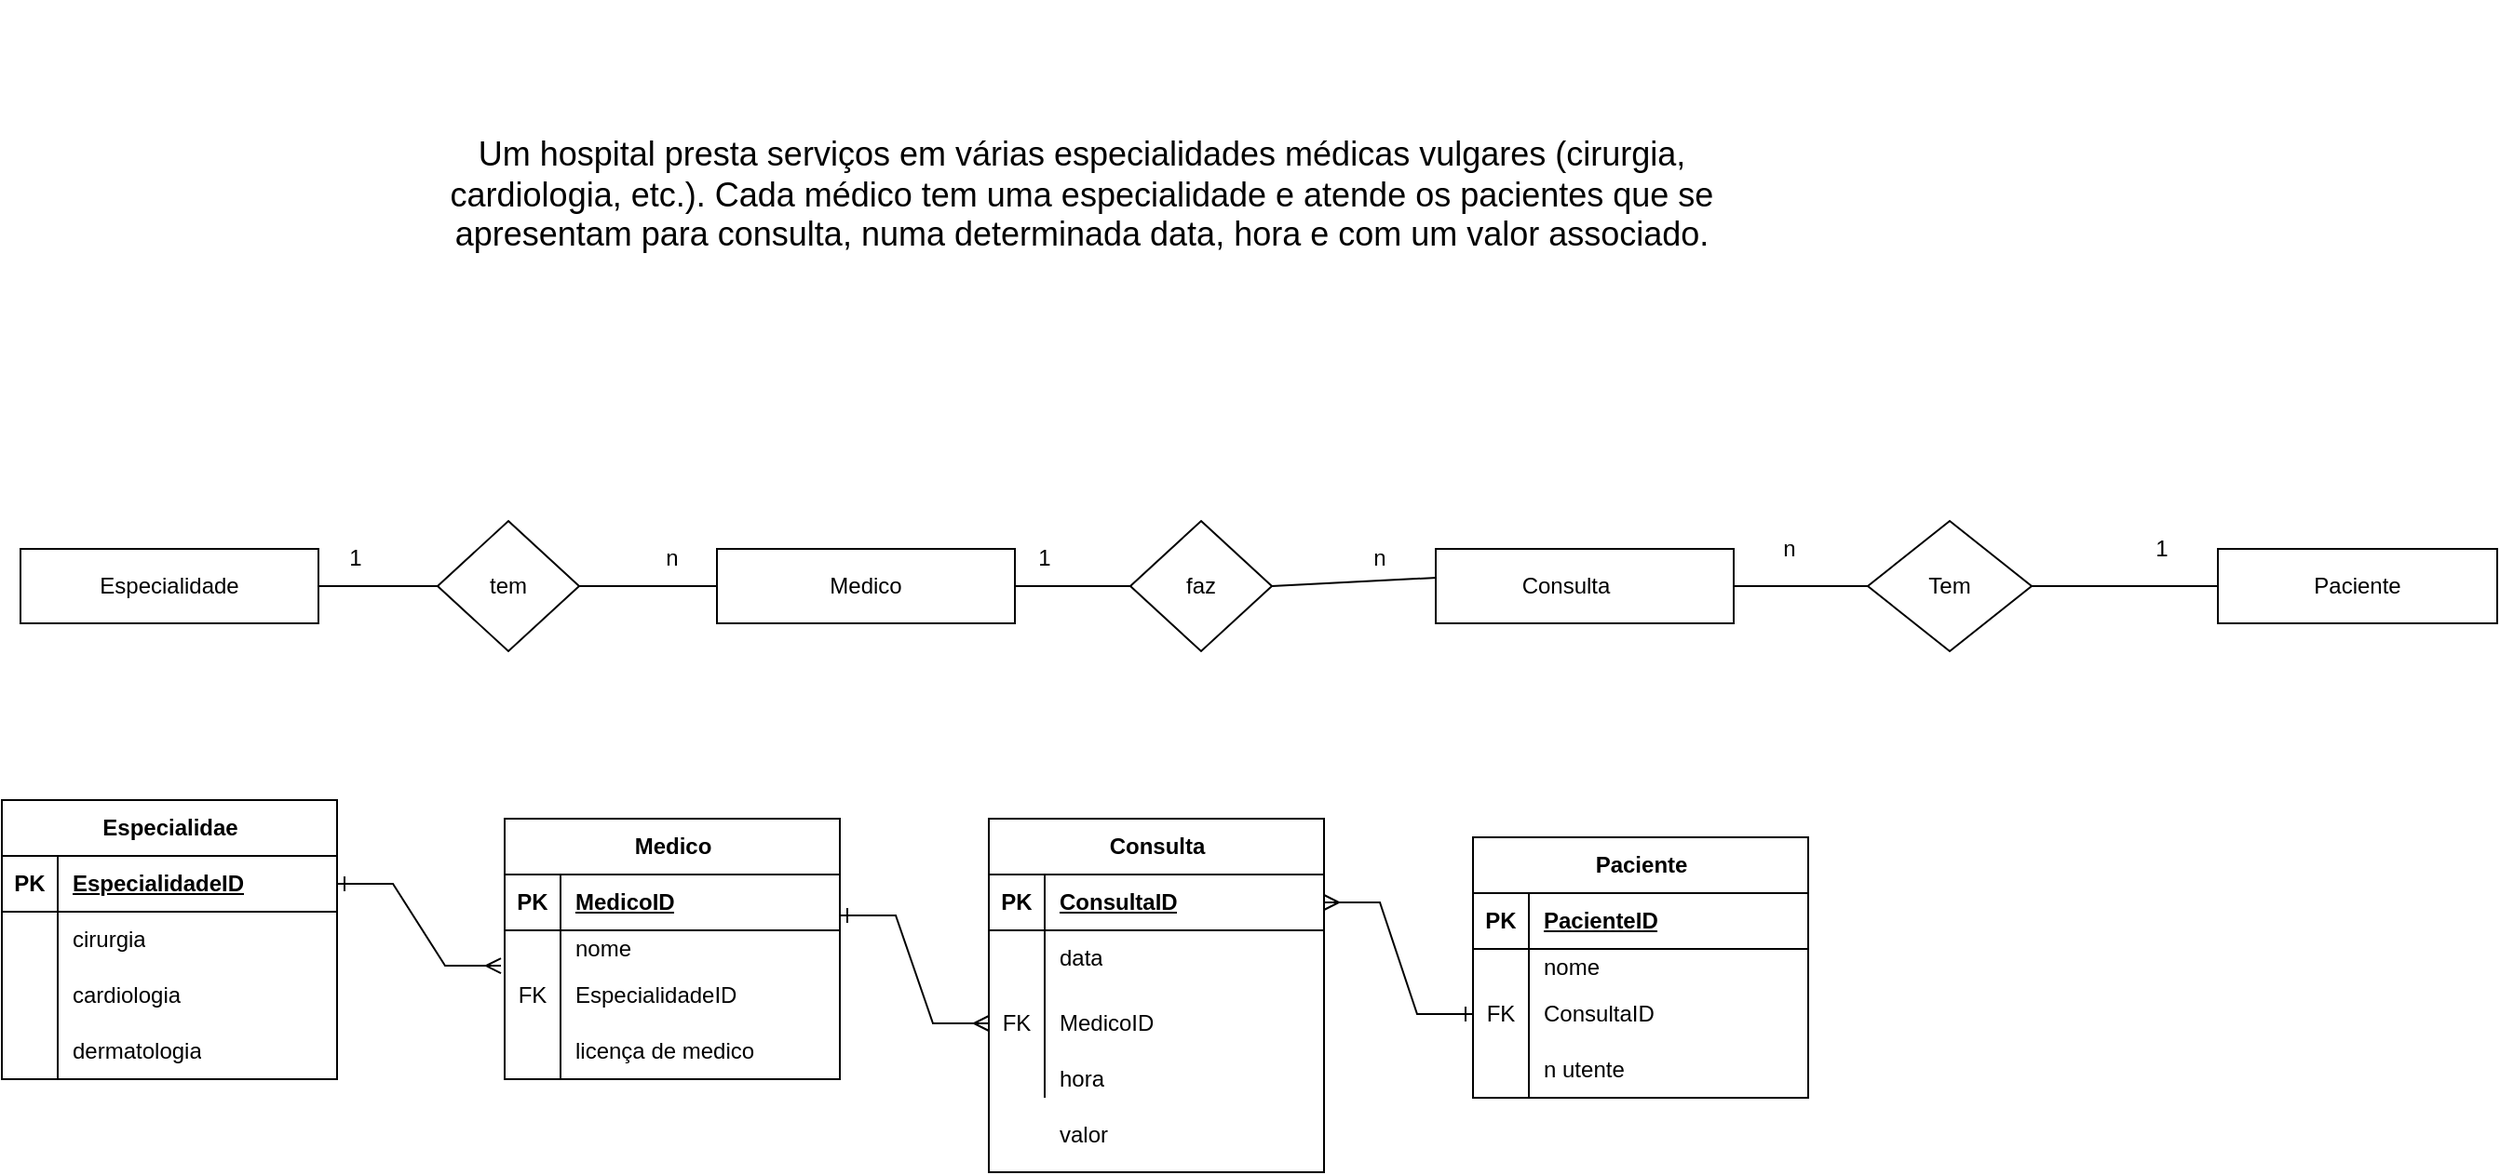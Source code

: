 <mxfile version="22.0.8" type="device">
  <diagram name="Página-1" id="rmaNzxS0oc0_9FTPBOmj">
    <mxGraphModel dx="1834" dy="1156" grid="1" gridSize="10" guides="1" tooltips="1" connect="1" arrows="1" fold="1" page="0" pageScale="1" pageWidth="827" pageHeight="1169" math="0" shadow="0">
      <root>
        <mxCell id="0" />
        <mxCell id="1" parent="0" />
        <mxCell id="kkn1UCmaTB8bPOKol1aY-2" value="" style="rounded=0;whiteSpace=wrap;html=1;" parent="1" vertex="1">
          <mxGeometry x="-110" y="155" width="160" height="40" as="geometry" />
        </mxCell>
        <mxCell id="kkn1UCmaTB8bPOKol1aY-29" value="1" style="text;html=1;strokeColor=none;fillColor=none;align=center;verticalAlign=middle;whiteSpace=wrap;rounded=0;" parent="1" vertex="1">
          <mxGeometry x="40" y="145" width="60" height="30" as="geometry" />
        </mxCell>
        <mxCell id="kkn1UCmaTB8bPOKol1aY-31" value="1" style="text;html=1;strokeColor=none;fillColor=none;align=center;verticalAlign=middle;whiteSpace=wrap;rounded=0;" parent="1" vertex="1">
          <mxGeometry x="410" y="145" width="60" height="30" as="geometry" />
        </mxCell>
        <mxCell id="kkn1UCmaTB8bPOKol1aY-32" value="n" style="text;html=1;strokeColor=none;fillColor=none;align=center;verticalAlign=middle;whiteSpace=wrap;rounded=0;" parent="1" vertex="1">
          <mxGeometry x="210" y="145" width="60" height="30" as="geometry" />
        </mxCell>
        <mxCell id="0GCb4TJeZC1cjcMG3-eP-11" value="" style="rounded=0;whiteSpace=wrap;html=1;" parent="1" vertex="1">
          <mxGeometry x="264" y="155" width="160" height="40" as="geometry" />
        </mxCell>
        <mxCell id="kkn1UCmaTB8bPOKol1aY-15" value="Especialidade" style="text;html=1;strokeColor=none;fillColor=none;align=center;verticalAlign=middle;whiteSpace=wrap;rounded=0;" parent="1" vertex="1">
          <mxGeometry x="-60" y="160" width="60" height="30" as="geometry" />
        </mxCell>
        <mxCell id="0GCb4TJeZC1cjcMG3-eP-17" value="" style="endArrow=none;html=1;rounded=0;exitX=1;exitY=0.5;exitDx=0;exitDy=0;entryX=0;entryY=0.5;entryDx=0;entryDy=0;" parent="1" source="kkn1UCmaTB8bPOKol1aY-2" target="VTvDLO4h_uAtjMgpiV9B-4" edge="1">
          <mxGeometry width="50" height="50" relative="1" as="geometry">
            <mxPoint x="200" y="230" as="sourcePoint" />
            <mxPoint x="254" y="180" as="targetPoint" />
          </mxGeometry>
        </mxCell>
        <mxCell id="0GCb4TJeZC1cjcMG3-eP-20" value="" style="endArrow=none;html=1;rounded=0;exitX=1;exitY=0.5;exitDx=0;exitDy=0;entryX=0;entryY=0.5;entryDx=0;entryDy=0;" parent="1" source="0GCb4TJeZC1cjcMG3-eP-11" target="VTvDLO4h_uAtjMgpiV9B-3" edge="1">
          <mxGeometry width="50" height="50" relative="1" as="geometry">
            <mxPoint x="550" y="180" as="sourcePoint" />
            <mxPoint x="614" y="185" as="targetPoint" />
          </mxGeometry>
        </mxCell>
        <mxCell id="0GCb4TJeZC1cjcMG3-eP-21" value="" style="endArrow=none;html=1;rounded=0;exitX=1;exitY=0.5;exitDx=0;exitDy=0;" parent="1" source="VTvDLO4h_uAtjMgpiV9B-3" edge="1">
          <mxGeometry width="50" height="50" relative="1" as="geometry">
            <mxPoint x="680" y="180" as="sourcePoint" />
            <mxPoint x="660" y="170" as="targetPoint" />
          </mxGeometry>
        </mxCell>
        <mxCell id="0GCb4TJeZC1cjcMG3-eP-22" value="n" style="text;html=1;strokeColor=none;fillColor=none;align=center;verticalAlign=middle;whiteSpace=wrap;rounded=0;" parent="1" vertex="1">
          <mxGeometry x="590" y="145" width="60" height="30" as="geometry" />
        </mxCell>
        <mxCell id="0GCb4TJeZC1cjcMG3-eP-23" value="&lt;font style=&quot;font-size: 18px;&quot;&gt;Um &lt;span class=&quot;fontstyle2&quot;&gt;hospital &lt;/span&gt;&lt;span class=&quot;fontstyle0&quot;&gt;presta serviços em várias especialidades médicas vulgares (cirurgia, cardiologia, etc.). Cada médico tem uma especialidade e atende os pacientes que se apresentam para consulta, numa determinada data, hora e com um valor associado.&lt;/span&gt;&lt;/font&gt; &lt;br/&gt;" style="text;html=1;strokeColor=none;fillColor=none;align=center;verticalAlign=middle;whiteSpace=wrap;rounded=0;" parent="1" vertex="1">
          <mxGeometry x="90" y="-140" width="740" height="210" as="geometry" />
        </mxCell>
        <mxCell id="0GCb4TJeZC1cjcMG3-eP-33" value="" style="rounded=0;whiteSpace=wrap;html=1;" parent="1" vertex="1">
          <mxGeometry x="650" y="155" width="160" height="40" as="geometry" />
        </mxCell>
        <mxCell id="kkn1UCmaTB8bPOKol1aY-16" value="Medico" style="text;html=1;strokeColor=none;fillColor=none;align=center;verticalAlign=middle;whiteSpace=wrap;rounded=0;" parent="1" vertex="1">
          <mxGeometry x="314" y="160" width="60" height="30" as="geometry" />
        </mxCell>
        <mxCell id="0GCb4TJeZC1cjcMG3-eP-35" value="Consulta" style="text;html=1;strokeColor=none;fillColor=none;align=center;verticalAlign=middle;whiteSpace=wrap;rounded=0;" parent="1" vertex="1">
          <mxGeometry x="690" y="160" width="60" height="30" as="geometry" />
        </mxCell>
        <mxCell id="0GCb4TJeZC1cjcMG3-eP-36" value="" style="endArrow=none;html=1;rounded=0;exitX=1;exitY=0.5;exitDx=0;exitDy=0;" parent="1" source="VTvDLO4h_uAtjMgpiV9B-4" target="0GCb4TJeZC1cjcMG3-eP-11" edge="1">
          <mxGeometry width="50" height="50" relative="1" as="geometry">
            <mxPoint x="320" y="179.5" as="sourcePoint" />
            <mxPoint x="384" y="179.5" as="targetPoint" />
          </mxGeometry>
        </mxCell>
        <mxCell id="5Ydxclptu6DeDRjARc6S-1" value="" style="rounded=0;whiteSpace=wrap;html=1;" parent="1" vertex="1">
          <mxGeometry x="1070" y="155" width="150" height="40" as="geometry" />
        </mxCell>
        <mxCell id="VTvDLO4h_uAtjMgpiV9B-2" value="Tem" style="rhombus;whiteSpace=wrap;html=1;" parent="1" vertex="1">
          <mxGeometry x="882" y="140" width="88" height="70" as="geometry" />
        </mxCell>
        <mxCell id="VTvDLO4h_uAtjMgpiV9B-3" value="faz" style="rhombus;whiteSpace=wrap;html=1;" parent="1" vertex="1">
          <mxGeometry x="486" y="140" width="76" height="70" as="geometry" />
        </mxCell>
        <mxCell id="VTvDLO4h_uAtjMgpiV9B-4" value="tem" style="rhombus;whiteSpace=wrap;html=1;" parent="1" vertex="1">
          <mxGeometry x="114" y="140" width="76" height="70" as="geometry" />
        </mxCell>
        <mxCell id="VTvDLO4h_uAtjMgpiV9B-6" value="" style="endArrow=none;html=1;rounded=0;exitX=0;exitY=0.5;exitDx=0;exitDy=0;entryX=1;entryY=0.5;entryDx=0;entryDy=0;" parent="1" source="VTvDLO4h_uAtjMgpiV9B-2" target="0GCb4TJeZC1cjcMG3-eP-33" edge="1">
          <mxGeometry width="50" height="50" relative="1" as="geometry">
            <mxPoint x="432" y="250" as="sourcePoint" />
            <mxPoint x="482" y="200" as="targetPoint" />
          </mxGeometry>
        </mxCell>
        <mxCell id="VTvDLO4h_uAtjMgpiV9B-8" value="" style="endArrow=none;html=1;rounded=0;exitX=0;exitY=0.5;exitDx=0;exitDy=0;entryX=1;entryY=0.5;entryDx=0;entryDy=0;" parent="1" source="5Ydxclptu6DeDRjARc6S-1" target="VTvDLO4h_uAtjMgpiV9B-2" edge="1">
          <mxGeometry width="50" height="50" relative="1" as="geometry">
            <mxPoint x="440" y="390" as="sourcePoint" />
            <mxPoint x="490" y="340" as="targetPoint" />
          </mxGeometry>
        </mxCell>
        <mxCell id="VTvDLO4h_uAtjMgpiV9B-9" value="Paciente" style="text;html=1;strokeColor=none;fillColor=none;align=center;verticalAlign=middle;whiteSpace=wrap;rounded=0;" parent="1" vertex="1">
          <mxGeometry x="1077" y="160" width="136" height="30" as="geometry" />
        </mxCell>
        <mxCell id="VTvDLO4h_uAtjMgpiV9B-10" value="Especialidae" style="shape=table;startSize=30;container=1;collapsible=1;childLayout=tableLayout;fixedRows=1;rowLines=0;fontStyle=1;align=center;resizeLast=1;html=1;" parent="1" vertex="1">
          <mxGeometry x="-120" y="290" width="180" height="150" as="geometry" />
        </mxCell>
        <mxCell id="VTvDLO4h_uAtjMgpiV9B-11" value="" style="shape=tableRow;horizontal=0;startSize=0;swimlaneHead=0;swimlaneBody=0;fillColor=none;collapsible=0;dropTarget=0;points=[[0,0.5],[1,0.5]];portConstraint=eastwest;top=0;left=0;right=0;bottom=1;" parent="VTvDLO4h_uAtjMgpiV9B-10" vertex="1">
          <mxGeometry y="30" width="180" height="30" as="geometry" />
        </mxCell>
        <mxCell id="VTvDLO4h_uAtjMgpiV9B-12" value="PK" style="shape=partialRectangle;connectable=0;fillColor=none;top=0;left=0;bottom=0;right=0;fontStyle=1;overflow=hidden;whiteSpace=wrap;html=1;" parent="VTvDLO4h_uAtjMgpiV9B-11" vertex="1">
          <mxGeometry width="30" height="30" as="geometry">
            <mxRectangle width="30" height="30" as="alternateBounds" />
          </mxGeometry>
        </mxCell>
        <mxCell id="VTvDLO4h_uAtjMgpiV9B-13" value="EspecialidadeID" style="shape=partialRectangle;connectable=0;fillColor=none;top=0;left=0;bottom=0;right=0;align=left;spacingLeft=6;fontStyle=5;overflow=hidden;whiteSpace=wrap;html=1;" parent="VTvDLO4h_uAtjMgpiV9B-11" vertex="1">
          <mxGeometry x="30" width="150" height="30" as="geometry">
            <mxRectangle width="150" height="30" as="alternateBounds" />
          </mxGeometry>
        </mxCell>
        <mxCell id="VTvDLO4h_uAtjMgpiV9B-14" value="" style="shape=tableRow;horizontal=0;startSize=0;swimlaneHead=0;swimlaneBody=0;fillColor=none;collapsible=0;dropTarget=0;points=[[0,0.5],[1,0.5]];portConstraint=eastwest;top=0;left=0;right=0;bottom=0;" parent="VTvDLO4h_uAtjMgpiV9B-10" vertex="1">
          <mxGeometry y="60" width="180" height="30" as="geometry" />
        </mxCell>
        <mxCell id="VTvDLO4h_uAtjMgpiV9B-15" value="" style="shape=partialRectangle;connectable=0;fillColor=none;top=0;left=0;bottom=0;right=0;editable=1;overflow=hidden;whiteSpace=wrap;html=1;" parent="VTvDLO4h_uAtjMgpiV9B-14" vertex="1">
          <mxGeometry width="30" height="30" as="geometry">
            <mxRectangle width="30" height="30" as="alternateBounds" />
          </mxGeometry>
        </mxCell>
        <mxCell id="VTvDLO4h_uAtjMgpiV9B-16" value="cirurgia" style="shape=partialRectangle;connectable=0;fillColor=none;top=0;left=0;bottom=0;right=0;align=left;spacingLeft=6;overflow=hidden;whiteSpace=wrap;html=1;" parent="VTvDLO4h_uAtjMgpiV9B-14" vertex="1">
          <mxGeometry x="30" width="150" height="30" as="geometry">
            <mxRectangle width="150" height="30" as="alternateBounds" />
          </mxGeometry>
        </mxCell>
        <mxCell id="VTvDLO4h_uAtjMgpiV9B-17" value="" style="shape=tableRow;horizontal=0;startSize=0;swimlaneHead=0;swimlaneBody=0;fillColor=none;collapsible=0;dropTarget=0;points=[[0,0.5],[1,0.5]];portConstraint=eastwest;top=0;left=0;right=0;bottom=0;" parent="VTvDLO4h_uAtjMgpiV9B-10" vertex="1">
          <mxGeometry y="90" width="180" height="30" as="geometry" />
        </mxCell>
        <mxCell id="VTvDLO4h_uAtjMgpiV9B-18" value="" style="shape=partialRectangle;connectable=0;fillColor=none;top=0;left=0;bottom=0;right=0;editable=1;overflow=hidden;whiteSpace=wrap;html=1;" parent="VTvDLO4h_uAtjMgpiV9B-17" vertex="1">
          <mxGeometry width="30" height="30" as="geometry">
            <mxRectangle width="30" height="30" as="alternateBounds" />
          </mxGeometry>
        </mxCell>
        <mxCell id="VTvDLO4h_uAtjMgpiV9B-19" value="cardiologia" style="shape=partialRectangle;connectable=0;fillColor=none;top=0;left=0;bottom=0;right=0;align=left;spacingLeft=6;overflow=hidden;whiteSpace=wrap;html=1;" parent="VTvDLO4h_uAtjMgpiV9B-17" vertex="1">
          <mxGeometry x="30" width="150" height="30" as="geometry">
            <mxRectangle width="150" height="30" as="alternateBounds" />
          </mxGeometry>
        </mxCell>
        <mxCell id="VTvDLO4h_uAtjMgpiV9B-20" value="" style="shape=tableRow;horizontal=0;startSize=0;swimlaneHead=0;swimlaneBody=0;fillColor=none;collapsible=0;dropTarget=0;points=[[0,0.5],[1,0.5]];portConstraint=eastwest;top=0;left=0;right=0;bottom=0;" parent="VTvDLO4h_uAtjMgpiV9B-10" vertex="1">
          <mxGeometry y="120" width="180" height="30" as="geometry" />
        </mxCell>
        <mxCell id="VTvDLO4h_uAtjMgpiV9B-21" value="" style="shape=partialRectangle;connectable=0;fillColor=none;top=0;left=0;bottom=0;right=0;editable=1;overflow=hidden;whiteSpace=wrap;html=1;" parent="VTvDLO4h_uAtjMgpiV9B-20" vertex="1">
          <mxGeometry width="30" height="30" as="geometry">
            <mxRectangle width="30" height="30" as="alternateBounds" />
          </mxGeometry>
        </mxCell>
        <mxCell id="VTvDLO4h_uAtjMgpiV9B-22" value="dermatologia" style="shape=partialRectangle;connectable=0;fillColor=none;top=0;left=0;bottom=0;right=0;align=left;spacingLeft=6;overflow=hidden;whiteSpace=wrap;html=1;" parent="VTvDLO4h_uAtjMgpiV9B-20" vertex="1">
          <mxGeometry x="30" width="150" height="30" as="geometry">
            <mxRectangle width="150" height="30" as="alternateBounds" />
          </mxGeometry>
        </mxCell>
        <mxCell id="VTvDLO4h_uAtjMgpiV9B-90" value="" style="edgeStyle=entityRelationEdgeStyle;fontSize=12;html=1;endArrow=ERone;endFill=1;rounded=0;startArrow=ERmany;startFill=0;entryX=1;entryY=0.5;entryDx=0;entryDy=0;exitX=-0.011;exitY=-0.033;exitDx=0;exitDy=0;exitPerimeter=0;" parent="1" source="VTvDLO4h_uAtjMgpiV9B-43" target="VTvDLO4h_uAtjMgpiV9B-11" edge="1">
          <mxGeometry width="100" height="100" relative="1" as="geometry">
            <mxPoint x="204" y="395" as="sourcePoint" />
            <mxPoint x="200" y="330" as="targetPoint" />
          </mxGeometry>
        </mxCell>
        <mxCell id="VTvDLO4h_uAtjMgpiV9B-94" value="" style="edgeStyle=entityRelationEdgeStyle;fontSize=12;html=1;endArrow=ERmany;startArrow=ERone;rounded=0;startFill=0;entryX=0;entryY=0.5;entryDx=0;entryDy=0;exitX=1;exitY=0.733;exitDx=0;exitDy=0;exitPerimeter=0;" parent="1" source="VTvDLO4h_uAtjMgpiV9B-37" target="VTvDLO4h_uAtjMgpiV9B-56" edge="1">
          <mxGeometry width="100" height="100" relative="1" as="geometry">
            <mxPoint x="250" y="580" as="sourcePoint" />
            <mxPoint x="430" y="375" as="targetPoint" />
            <Array as="points">
              <mxPoint x="340" y="520" />
              <mxPoint x="510" y="530" />
              <mxPoint x="330" y="490" />
              <mxPoint x="420" y="500" />
            </Array>
          </mxGeometry>
        </mxCell>
        <mxCell id="VTvDLO4h_uAtjMgpiV9B-112" value="n" style="text;html=1;strokeColor=none;fillColor=none;align=center;verticalAlign=middle;whiteSpace=wrap;rounded=0;" parent="1" vertex="1">
          <mxGeometry x="810" y="140" width="60" height="30" as="geometry" />
        </mxCell>
        <mxCell id="VTvDLO4h_uAtjMgpiV9B-113" value="1" style="text;html=1;strokeColor=none;fillColor=none;align=center;verticalAlign=middle;whiteSpace=wrap;rounded=0;" parent="1" vertex="1">
          <mxGeometry x="1010" y="140" width="60" height="30" as="geometry" />
        </mxCell>
        <mxCell id="VTvDLO4h_uAtjMgpiV9B-127" value="" style="edgeStyle=entityRelationEdgeStyle;fontSize=12;html=1;endArrow=ERmany;startArrow=ERone;rounded=0;startFill=0;entryX=1;entryY=0.5;entryDx=0;entryDy=0;" parent="1" source="VTvDLO4h_uAtjMgpiV9B-121" target="VTvDLO4h_uAtjMgpiV9B-50" edge="1">
          <mxGeometry width="100" height="100" relative="1" as="geometry">
            <mxPoint x="1096" y="637" as="sourcePoint" />
            <mxPoint x="990" y="560" as="targetPoint" />
          </mxGeometry>
        </mxCell>
        <mxCell id="VTvDLO4h_uAtjMgpiV9B-36" value="Medico" style="shape=table;startSize=30;container=1;collapsible=1;childLayout=tableLayout;fixedRows=1;rowLines=0;fontStyle=1;align=center;resizeLast=1;html=1;" parent="1" vertex="1">
          <mxGeometry x="150" y="300" width="180" height="140" as="geometry" />
        </mxCell>
        <mxCell id="VTvDLO4h_uAtjMgpiV9B-37" value="" style="shape=tableRow;horizontal=0;startSize=0;swimlaneHead=0;swimlaneBody=0;fillColor=none;collapsible=0;dropTarget=0;points=[[0,0.5],[1,0.5]];portConstraint=eastwest;top=0;left=0;right=0;bottom=1;" parent="VTvDLO4h_uAtjMgpiV9B-36" vertex="1">
          <mxGeometry y="30" width="180" height="30" as="geometry" />
        </mxCell>
        <mxCell id="VTvDLO4h_uAtjMgpiV9B-38" value="PK" style="shape=partialRectangle;connectable=0;fillColor=none;top=0;left=0;bottom=0;right=0;fontStyle=1;overflow=hidden;whiteSpace=wrap;html=1;" parent="VTvDLO4h_uAtjMgpiV9B-37" vertex="1">
          <mxGeometry width="30" height="30" as="geometry">
            <mxRectangle width="30" height="30" as="alternateBounds" />
          </mxGeometry>
        </mxCell>
        <mxCell id="VTvDLO4h_uAtjMgpiV9B-39" value="MedicoID" style="shape=partialRectangle;connectable=0;fillColor=none;top=0;left=0;bottom=0;right=0;align=left;spacingLeft=6;fontStyle=5;overflow=hidden;whiteSpace=wrap;html=1;" parent="VTvDLO4h_uAtjMgpiV9B-37" vertex="1">
          <mxGeometry x="30" width="150" height="30" as="geometry">
            <mxRectangle width="150" height="30" as="alternateBounds" />
          </mxGeometry>
        </mxCell>
        <mxCell id="VTvDLO4h_uAtjMgpiV9B-40" value="" style="shape=tableRow;horizontal=0;startSize=0;swimlaneHead=0;swimlaneBody=0;fillColor=none;collapsible=0;dropTarget=0;points=[[0,0.5],[1,0.5]];portConstraint=eastwest;top=0;left=0;right=0;bottom=0;" parent="VTvDLO4h_uAtjMgpiV9B-36" vertex="1">
          <mxGeometry y="60" width="180" height="20" as="geometry" />
        </mxCell>
        <mxCell id="VTvDLO4h_uAtjMgpiV9B-41" value="" style="shape=partialRectangle;connectable=0;fillColor=none;top=0;left=0;bottom=0;right=0;editable=1;overflow=hidden;whiteSpace=wrap;html=1;" parent="VTvDLO4h_uAtjMgpiV9B-40" vertex="1">
          <mxGeometry width="30" height="20" as="geometry">
            <mxRectangle width="30" height="20" as="alternateBounds" />
          </mxGeometry>
        </mxCell>
        <mxCell id="VTvDLO4h_uAtjMgpiV9B-42" value="nome" style="shape=partialRectangle;connectable=0;fillColor=none;top=0;left=0;bottom=0;right=0;align=left;spacingLeft=6;overflow=hidden;whiteSpace=wrap;html=1;" parent="VTvDLO4h_uAtjMgpiV9B-40" vertex="1">
          <mxGeometry x="30" width="150" height="20" as="geometry">
            <mxRectangle width="150" height="20" as="alternateBounds" />
          </mxGeometry>
        </mxCell>
        <mxCell id="VTvDLO4h_uAtjMgpiV9B-43" value="" style="shape=tableRow;horizontal=0;startSize=0;swimlaneHead=0;swimlaneBody=0;fillColor=none;collapsible=0;dropTarget=0;points=[[0,0.5],[1,0.5]];portConstraint=eastwest;top=0;left=0;right=0;bottom=0;" parent="VTvDLO4h_uAtjMgpiV9B-36" vertex="1">
          <mxGeometry y="80" width="180" height="30" as="geometry" />
        </mxCell>
        <mxCell id="VTvDLO4h_uAtjMgpiV9B-44" value="FK" style="shape=partialRectangle;connectable=0;fillColor=none;top=0;left=0;bottom=0;right=0;editable=1;overflow=hidden;whiteSpace=wrap;html=1;" parent="VTvDLO4h_uAtjMgpiV9B-43" vertex="1">
          <mxGeometry width="30" height="30" as="geometry">
            <mxRectangle width="30" height="30" as="alternateBounds" />
          </mxGeometry>
        </mxCell>
        <mxCell id="VTvDLO4h_uAtjMgpiV9B-45" value="EspecialidadeID" style="shape=partialRectangle;connectable=0;fillColor=none;top=0;left=0;bottom=0;right=0;align=left;spacingLeft=6;overflow=hidden;whiteSpace=wrap;html=1;" parent="VTvDLO4h_uAtjMgpiV9B-43" vertex="1">
          <mxGeometry x="30" width="150" height="30" as="geometry">
            <mxRectangle width="150" height="30" as="alternateBounds" />
          </mxGeometry>
        </mxCell>
        <mxCell id="VTvDLO4h_uAtjMgpiV9B-46" value="" style="shape=tableRow;horizontal=0;startSize=0;swimlaneHead=0;swimlaneBody=0;fillColor=none;collapsible=0;dropTarget=0;points=[[0,0.5],[1,0.5]];portConstraint=eastwest;top=0;left=0;right=0;bottom=0;" parent="VTvDLO4h_uAtjMgpiV9B-36" vertex="1">
          <mxGeometry y="110" width="180" height="30" as="geometry" />
        </mxCell>
        <mxCell id="VTvDLO4h_uAtjMgpiV9B-47" value="" style="shape=partialRectangle;connectable=0;fillColor=none;top=0;left=0;bottom=0;right=0;editable=1;overflow=hidden;whiteSpace=wrap;html=1;" parent="VTvDLO4h_uAtjMgpiV9B-46" vertex="1">
          <mxGeometry width="30" height="30" as="geometry">
            <mxRectangle width="30" height="30" as="alternateBounds" />
          </mxGeometry>
        </mxCell>
        <mxCell id="VTvDLO4h_uAtjMgpiV9B-48" value="licença de medico" style="shape=partialRectangle;connectable=0;fillColor=none;top=0;left=0;bottom=0;right=0;align=left;spacingLeft=6;overflow=hidden;whiteSpace=wrap;html=1;" parent="VTvDLO4h_uAtjMgpiV9B-46" vertex="1">
          <mxGeometry x="30" width="150" height="30" as="geometry">
            <mxRectangle width="150" height="30" as="alternateBounds" />
          </mxGeometry>
        </mxCell>
        <mxCell id="VTvDLO4h_uAtjMgpiV9B-114" value="Paciente" style="shape=table;startSize=30;container=1;collapsible=1;childLayout=tableLayout;fixedRows=1;rowLines=0;fontStyle=1;align=center;resizeLast=1;html=1;" parent="1" vertex="1">
          <mxGeometry x="670" y="310" width="180" height="140" as="geometry" />
        </mxCell>
        <mxCell id="VTvDLO4h_uAtjMgpiV9B-115" value="" style="shape=tableRow;horizontal=0;startSize=0;swimlaneHead=0;swimlaneBody=0;fillColor=none;collapsible=0;dropTarget=0;points=[[0,0.5],[1,0.5]];portConstraint=eastwest;top=0;left=0;right=0;bottom=1;" parent="VTvDLO4h_uAtjMgpiV9B-114" vertex="1">
          <mxGeometry y="30" width="180" height="30" as="geometry" />
        </mxCell>
        <mxCell id="VTvDLO4h_uAtjMgpiV9B-116" value="PK" style="shape=partialRectangle;connectable=0;fillColor=none;top=0;left=0;bottom=0;right=0;fontStyle=1;overflow=hidden;whiteSpace=wrap;html=1;" parent="VTvDLO4h_uAtjMgpiV9B-115" vertex="1">
          <mxGeometry width="30" height="30" as="geometry">
            <mxRectangle width="30" height="30" as="alternateBounds" />
          </mxGeometry>
        </mxCell>
        <mxCell id="VTvDLO4h_uAtjMgpiV9B-117" value="PacienteID" style="shape=partialRectangle;connectable=0;fillColor=none;top=0;left=0;bottom=0;right=0;align=left;spacingLeft=6;fontStyle=5;overflow=hidden;whiteSpace=wrap;html=1;" parent="VTvDLO4h_uAtjMgpiV9B-115" vertex="1">
          <mxGeometry x="30" width="150" height="30" as="geometry">
            <mxRectangle width="150" height="30" as="alternateBounds" />
          </mxGeometry>
        </mxCell>
        <mxCell id="VTvDLO4h_uAtjMgpiV9B-118" value="" style="shape=tableRow;horizontal=0;startSize=0;swimlaneHead=0;swimlaneBody=0;fillColor=none;collapsible=0;dropTarget=0;points=[[0,0.5],[1,0.5]];portConstraint=eastwest;top=0;left=0;right=0;bottom=0;" parent="VTvDLO4h_uAtjMgpiV9B-114" vertex="1">
          <mxGeometry y="60" width="180" height="20" as="geometry" />
        </mxCell>
        <mxCell id="VTvDLO4h_uAtjMgpiV9B-119" value="" style="shape=partialRectangle;connectable=0;fillColor=none;top=0;left=0;bottom=0;right=0;editable=1;overflow=hidden;whiteSpace=wrap;html=1;" parent="VTvDLO4h_uAtjMgpiV9B-118" vertex="1">
          <mxGeometry width="30" height="20" as="geometry">
            <mxRectangle width="30" height="20" as="alternateBounds" />
          </mxGeometry>
        </mxCell>
        <mxCell id="VTvDLO4h_uAtjMgpiV9B-120" value="nome" style="shape=partialRectangle;connectable=0;fillColor=none;top=0;left=0;bottom=0;right=0;align=left;spacingLeft=6;overflow=hidden;whiteSpace=wrap;html=1;" parent="VTvDLO4h_uAtjMgpiV9B-118" vertex="1">
          <mxGeometry x="30" width="150" height="20" as="geometry">
            <mxRectangle width="150" height="20" as="alternateBounds" />
          </mxGeometry>
        </mxCell>
        <mxCell id="VTvDLO4h_uAtjMgpiV9B-121" value="" style="shape=tableRow;horizontal=0;startSize=0;swimlaneHead=0;swimlaneBody=0;fillColor=none;collapsible=0;dropTarget=0;points=[[0,0.5],[1,0.5]];portConstraint=eastwest;top=0;left=0;right=0;bottom=0;" parent="VTvDLO4h_uAtjMgpiV9B-114" vertex="1">
          <mxGeometry y="80" width="180" height="30" as="geometry" />
        </mxCell>
        <mxCell id="VTvDLO4h_uAtjMgpiV9B-122" value="FK" style="shape=partialRectangle;connectable=0;fillColor=none;top=0;left=0;bottom=0;right=0;editable=1;overflow=hidden;whiteSpace=wrap;html=1;" parent="VTvDLO4h_uAtjMgpiV9B-121" vertex="1">
          <mxGeometry width="30" height="30" as="geometry">
            <mxRectangle width="30" height="30" as="alternateBounds" />
          </mxGeometry>
        </mxCell>
        <mxCell id="VTvDLO4h_uAtjMgpiV9B-123" value="ConsultaID" style="shape=partialRectangle;connectable=0;fillColor=none;top=0;left=0;bottom=0;right=0;align=left;spacingLeft=6;overflow=hidden;whiteSpace=wrap;html=1;" parent="VTvDLO4h_uAtjMgpiV9B-121" vertex="1">
          <mxGeometry x="30" width="150" height="30" as="geometry">
            <mxRectangle width="150" height="30" as="alternateBounds" />
          </mxGeometry>
        </mxCell>
        <mxCell id="VTvDLO4h_uAtjMgpiV9B-124" value="" style="shape=tableRow;horizontal=0;startSize=0;swimlaneHead=0;swimlaneBody=0;fillColor=none;collapsible=0;dropTarget=0;points=[[0,0.5],[1,0.5]];portConstraint=eastwest;top=0;left=0;right=0;bottom=0;" parent="VTvDLO4h_uAtjMgpiV9B-114" vertex="1">
          <mxGeometry y="110" width="180" height="30" as="geometry" />
        </mxCell>
        <mxCell id="VTvDLO4h_uAtjMgpiV9B-125" value="" style="shape=partialRectangle;connectable=0;fillColor=none;top=0;left=0;bottom=0;right=0;editable=1;overflow=hidden;whiteSpace=wrap;html=1;" parent="VTvDLO4h_uAtjMgpiV9B-124" vertex="1">
          <mxGeometry width="30" height="30" as="geometry">
            <mxRectangle width="30" height="30" as="alternateBounds" />
          </mxGeometry>
        </mxCell>
        <mxCell id="VTvDLO4h_uAtjMgpiV9B-126" value="n utente" style="shape=partialRectangle;connectable=0;fillColor=none;top=0;left=0;bottom=0;right=0;align=left;spacingLeft=6;overflow=hidden;whiteSpace=wrap;html=1;" parent="VTvDLO4h_uAtjMgpiV9B-124" vertex="1">
          <mxGeometry x="30" width="150" height="30" as="geometry">
            <mxRectangle width="150" height="30" as="alternateBounds" />
          </mxGeometry>
        </mxCell>
        <mxCell id="VTvDLO4h_uAtjMgpiV9B-49" value="Consulta&lt;br&gt;" style="shape=table;startSize=30;container=1;collapsible=1;childLayout=tableLayout;fixedRows=1;rowLines=0;fontStyle=1;align=center;resizeLast=1;html=1;" parent="1" vertex="1">
          <mxGeometry x="410" y="300" width="180" height="190" as="geometry" />
        </mxCell>
        <mxCell id="VTvDLO4h_uAtjMgpiV9B-50" value="" style="shape=tableRow;horizontal=0;startSize=0;swimlaneHead=0;swimlaneBody=0;fillColor=none;collapsible=0;dropTarget=0;points=[[0,0.5],[1,0.5]];portConstraint=eastwest;top=0;left=0;right=0;bottom=1;" parent="VTvDLO4h_uAtjMgpiV9B-49" vertex="1">
          <mxGeometry y="30" width="180" height="30" as="geometry" />
        </mxCell>
        <mxCell id="VTvDLO4h_uAtjMgpiV9B-51" value="PK" style="shape=partialRectangle;connectable=0;fillColor=none;top=0;left=0;bottom=0;right=0;fontStyle=1;overflow=hidden;whiteSpace=wrap;html=1;" parent="VTvDLO4h_uAtjMgpiV9B-50" vertex="1">
          <mxGeometry width="30" height="30" as="geometry">
            <mxRectangle width="30" height="30" as="alternateBounds" />
          </mxGeometry>
        </mxCell>
        <mxCell id="VTvDLO4h_uAtjMgpiV9B-52" value="ConsultaID" style="shape=partialRectangle;connectable=0;fillColor=none;top=0;left=0;bottom=0;right=0;align=left;spacingLeft=6;fontStyle=5;overflow=hidden;whiteSpace=wrap;html=1;" parent="VTvDLO4h_uAtjMgpiV9B-50" vertex="1">
          <mxGeometry x="30" width="150" height="30" as="geometry">
            <mxRectangle width="150" height="30" as="alternateBounds" />
          </mxGeometry>
        </mxCell>
        <mxCell id="VTvDLO4h_uAtjMgpiV9B-53" value="" style="shape=tableRow;horizontal=0;startSize=0;swimlaneHead=0;swimlaneBody=0;fillColor=none;collapsible=0;dropTarget=0;points=[[0,0.5],[1,0.5]];portConstraint=eastwest;top=0;left=0;right=0;bottom=0;" parent="VTvDLO4h_uAtjMgpiV9B-49" vertex="1">
          <mxGeometry y="60" width="180" height="30" as="geometry" />
        </mxCell>
        <mxCell id="VTvDLO4h_uAtjMgpiV9B-54" value="" style="shape=partialRectangle;connectable=0;fillColor=none;top=0;left=0;bottom=0;right=0;editable=1;overflow=hidden;whiteSpace=wrap;html=1;" parent="VTvDLO4h_uAtjMgpiV9B-53" vertex="1">
          <mxGeometry width="30" height="30" as="geometry">
            <mxRectangle width="30" height="30" as="alternateBounds" />
          </mxGeometry>
        </mxCell>
        <mxCell id="VTvDLO4h_uAtjMgpiV9B-55" value="data" style="shape=partialRectangle;connectable=0;fillColor=none;top=0;left=0;bottom=0;right=0;align=left;spacingLeft=6;overflow=hidden;whiteSpace=wrap;html=1;" parent="VTvDLO4h_uAtjMgpiV9B-53" vertex="1">
          <mxGeometry x="30" width="150" height="30" as="geometry">
            <mxRectangle width="150" height="30" as="alternateBounds" />
          </mxGeometry>
        </mxCell>
        <mxCell id="VTvDLO4h_uAtjMgpiV9B-56" value="" style="shape=tableRow;horizontal=0;startSize=0;swimlaneHead=0;swimlaneBody=0;fillColor=none;collapsible=0;dropTarget=0;points=[[0,0.5],[1,0.5]];portConstraint=eastwest;top=0;left=0;right=0;bottom=0;" parent="VTvDLO4h_uAtjMgpiV9B-49" vertex="1">
          <mxGeometry y="90" width="180" height="40" as="geometry" />
        </mxCell>
        <mxCell id="VTvDLO4h_uAtjMgpiV9B-57" value="FK" style="shape=partialRectangle;connectable=0;fillColor=none;top=0;left=0;bottom=0;right=0;editable=1;overflow=hidden;whiteSpace=wrap;html=1;" parent="VTvDLO4h_uAtjMgpiV9B-56" vertex="1">
          <mxGeometry width="30" height="40" as="geometry">
            <mxRectangle width="30" height="40" as="alternateBounds" />
          </mxGeometry>
        </mxCell>
        <mxCell id="VTvDLO4h_uAtjMgpiV9B-58" value="MedicoID" style="shape=partialRectangle;connectable=0;fillColor=none;top=0;left=0;bottom=0;right=0;align=left;spacingLeft=6;overflow=hidden;whiteSpace=wrap;html=1;" parent="VTvDLO4h_uAtjMgpiV9B-56" vertex="1">
          <mxGeometry x="30" width="150" height="40" as="geometry">
            <mxRectangle width="150" height="40" as="alternateBounds" />
          </mxGeometry>
        </mxCell>
        <mxCell id="VTvDLO4h_uAtjMgpiV9B-59" value="" style="shape=tableRow;horizontal=0;startSize=0;swimlaneHead=0;swimlaneBody=0;fillColor=none;collapsible=0;dropTarget=0;points=[[0,0.5],[1,0.5]];portConstraint=eastwest;top=0;left=0;right=0;bottom=0;" parent="VTvDLO4h_uAtjMgpiV9B-49" vertex="1">
          <mxGeometry y="130" width="180" height="20" as="geometry" />
        </mxCell>
        <mxCell id="VTvDLO4h_uAtjMgpiV9B-60" value="" style="shape=partialRectangle;connectable=0;fillColor=none;top=0;left=0;bottom=0;right=0;editable=1;overflow=hidden;whiteSpace=wrap;html=1;" parent="VTvDLO4h_uAtjMgpiV9B-59" vertex="1">
          <mxGeometry width="30" height="20" as="geometry">
            <mxRectangle width="30" height="20" as="alternateBounds" />
          </mxGeometry>
        </mxCell>
        <mxCell id="VTvDLO4h_uAtjMgpiV9B-61" value="" style="shape=partialRectangle;connectable=0;fillColor=none;top=0;left=0;bottom=0;right=0;align=left;spacingLeft=6;overflow=hidden;whiteSpace=wrap;html=1;" parent="VTvDLO4h_uAtjMgpiV9B-59" vertex="1">
          <mxGeometry x="30" width="150" height="20" as="geometry">
            <mxRectangle width="150" height="20" as="alternateBounds" />
          </mxGeometry>
        </mxCell>
        <mxCell id="0sVfeIwEn8b9F107M7fD-1" value="hora" style="shape=partialRectangle;connectable=0;fillColor=none;top=0;left=0;bottom=0;right=0;align=left;spacingLeft=6;overflow=hidden;whiteSpace=wrap;html=1;" vertex="1" parent="1">
          <mxGeometry x="440" y="420" width="150" height="40" as="geometry">
            <mxRectangle width="150" height="40" as="alternateBounds" />
          </mxGeometry>
        </mxCell>
        <mxCell id="0sVfeIwEn8b9F107M7fD-2" value="valor" style="shape=partialRectangle;connectable=0;fillColor=none;top=0;left=0;bottom=0;right=0;align=left;spacingLeft=6;overflow=hidden;whiteSpace=wrap;html=1;" vertex="1" parent="1">
          <mxGeometry x="440" y="450" width="150" height="40" as="geometry">
            <mxRectangle width="150" height="40" as="alternateBounds" />
          </mxGeometry>
        </mxCell>
      </root>
    </mxGraphModel>
  </diagram>
</mxfile>
